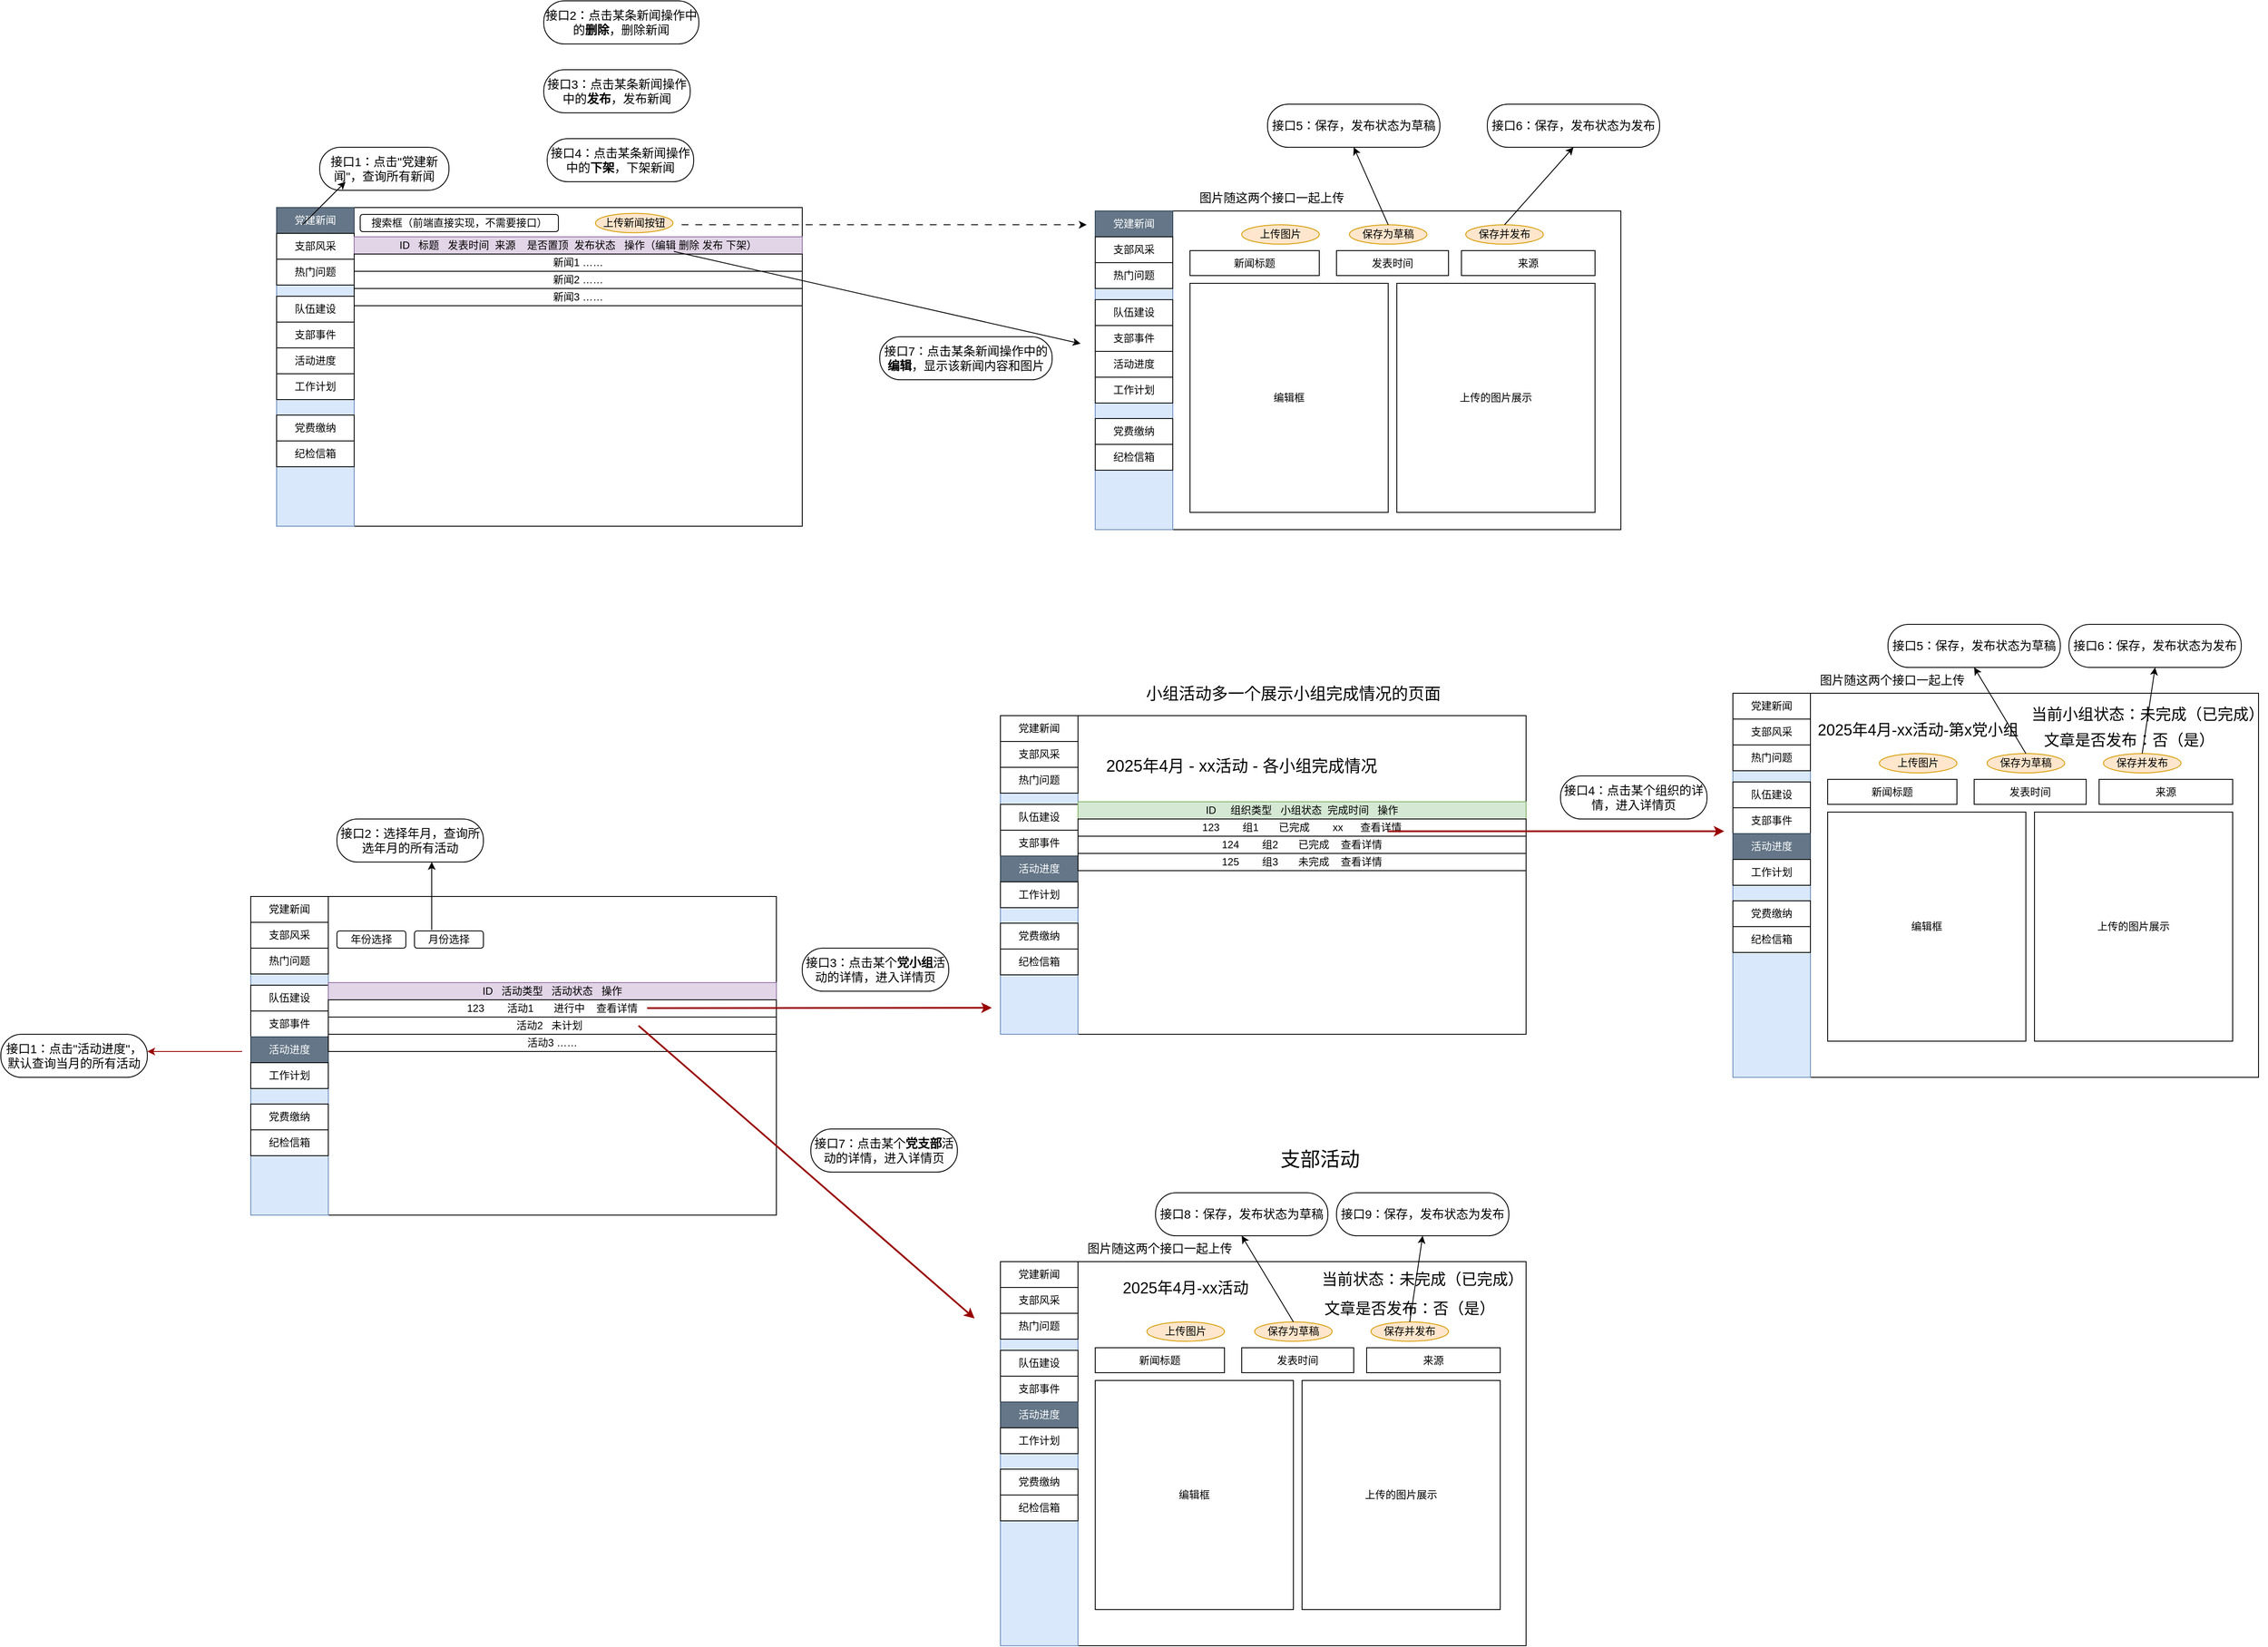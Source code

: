 <mxfile version="26.2.12">
  <diagram name="第 1 页" id="cV_gcN_X0pGUUscdExKk">
    <mxGraphModel dx="2318" dy="1949" grid="1" gridSize="10" guides="1" tooltips="1" connect="1" arrows="1" fold="1" page="1" pageScale="1" pageWidth="827" pageHeight="1169" math="0" shadow="0">
      <root>
        <mxCell id="0" />
        <mxCell id="1" parent="0" />
        <mxCell id="2ej9m6dImVk6T2aK4AlW-9" value="" style="rounded=0;whiteSpace=wrap;html=1;" parent="1" vertex="1">
          <mxGeometry x="100" y="60" width="610" height="370" as="geometry" />
        </mxCell>
        <mxCell id="2ej9m6dImVk6T2aK4AlW-2" value="" style="rounded=0;whiteSpace=wrap;html=1;fillColor=#dae8fc;strokeColor=#6c8ebf;" parent="1" vertex="1">
          <mxGeometry x="100" y="60" width="90" height="370" as="geometry" />
        </mxCell>
        <mxCell id="2ej9m6dImVk6T2aK4AlW-15" value="" style="group;fillColor=#dae8fc;strokeColor=#6c8ebf;" parent="1" vertex="1" connectable="0">
          <mxGeometry x="100" y="60" width="90" height="270" as="geometry" />
        </mxCell>
        <mxCell id="2ej9m6dImVk6T2aK4AlW-3" value="党建新闻" style="rounded=0;whiteSpace=wrap;html=1;fillColor=#647687;strokeColor=#314354;fontColor=#ffffff;" parent="2ej9m6dImVk6T2aK4AlW-15" vertex="1">
          <mxGeometry width="90" height="30" as="geometry" />
        </mxCell>
        <mxCell id="2ej9m6dImVk6T2aK4AlW-4" value="支部风采" style="rounded=0;whiteSpace=wrap;html=1;" parent="2ej9m6dImVk6T2aK4AlW-15" vertex="1">
          <mxGeometry y="30" width="90" height="30" as="geometry" />
        </mxCell>
        <mxCell id="2ej9m6dImVk6T2aK4AlW-5" value="热门问题" style="rounded=0;whiteSpace=wrap;html=1;" parent="2ej9m6dImVk6T2aK4AlW-15" vertex="1">
          <mxGeometry y="60" width="90" height="30" as="geometry" />
        </mxCell>
        <mxCell id="2ej9m6dImVk6T2aK4AlW-6" value="支部事件" style="rounded=0;whiteSpace=wrap;html=1;" parent="2ej9m6dImVk6T2aK4AlW-15" vertex="1">
          <mxGeometry y="133" width="90" height="30" as="geometry" />
        </mxCell>
        <mxCell id="2ej9m6dImVk6T2aK4AlW-7" value="队伍建设" style="rounded=0;whiteSpace=wrap;html=1;" parent="2ej9m6dImVk6T2aK4AlW-15" vertex="1">
          <mxGeometry y="103" width="90" height="30" as="geometry" />
        </mxCell>
        <mxCell id="2ej9m6dImVk6T2aK4AlW-10" value="活动进度" style="rounded=0;whiteSpace=wrap;html=1;" parent="2ej9m6dImVk6T2aK4AlW-15" vertex="1">
          <mxGeometry y="163" width="90" height="30" as="geometry" />
        </mxCell>
        <mxCell id="2ej9m6dImVk6T2aK4AlW-11" value="工作计划" style="rounded=0;whiteSpace=wrap;html=1;" parent="2ej9m6dImVk6T2aK4AlW-15" vertex="1">
          <mxGeometry y="193" width="90" height="30" as="geometry" />
        </mxCell>
        <mxCell id="2ej9m6dImVk6T2aK4AlW-12" value="党费缴纳" style="rounded=0;whiteSpace=wrap;html=1;" parent="2ej9m6dImVk6T2aK4AlW-15" vertex="1">
          <mxGeometry y="241" width="90" height="30" as="geometry" />
        </mxCell>
        <mxCell id="2ej9m6dImVk6T2aK4AlW-13" value="纪检信箱" style="rounded=0;whiteSpace=wrap;html=1;" parent="2ej9m6dImVk6T2aK4AlW-15" vertex="1">
          <mxGeometry y="271" width="90" height="30" as="geometry" />
        </mxCell>
        <mxCell id="2ej9m6dImVk6T2aK4AlW-16" value="" style="rounded=0;whiteSpace=wrap;html=1;" parent="1" vertex="1">
          <mxGeometry x="190" y="94" width="400" height="20" as="geometry" />
        </mxCell>
        <mxCell id="2ej9m6dImVk6T2aK4AlW-17" value="ID&amp;nbsp; &amp;nbsp;标题&amp;nbsp; &amp;nbsp;发表时间&amp;nbsp; 来源&amp;nbsp; &amp;nbsp; 是否置顶&amp;nbsp; 发布状态&amp;nbsp; &amp;nbsp;操作（编辑 删除 发布 下架）" style="rounded=0;whiteSpace=wrap;html=1;fillColor=#e1d5e7;strokeColor=#9673a6;" parent="1" vertex="1">
          <mxGeometry x="190" y="94" width="520" height="20" as="geometry" />
        </mxCell>
        <mxCell id="2ej9m6dImVk6T2aK4AlW-31" value="新闻1 ……" style="rounded=0;whiteSpace=wrap;html=1;" parent="1" vertex="1">
          <mxGeometry x="190" y="114" width="520" height="20" as="geometry" />
        </mxCell>
        <mxCell id="2ej9m6dImVk6T2aK4AlW-32" value="新闻2 ……" style="rounded=0;whiteSpace=wrap;html=1;" parent="1" vertex="1">
          <mxGeometry x="190" y="134" width="520" height="20" as="geometry" />
        </mxCell>
        <mxCell id="2ej9m6dImVk6T2aK4AlW-33" value="新闻3 ……" style="rounded=0;whiteSpace=wrap;html=1;" parent="1" vertex="1">
          <mxGeometry x="190" y="154" width="520" height="20" as="geometry" />
        </mxCell>
        <mxCell id="2ej9m6dImVk6T2aK4AlW-34" value="接口1：点击&quot;党建新闻&quot;，查询所有新闻" style="rounded=1;whiteSpace=wrap;html=1;arcSize=48;fontSize=14;" parent="1" vertex="1">
          <mxGeometry x="150" y="-10" width="150" height="50" as="geometry" />
        </mxCell>
        <mxCell id="2ej9m6dImVk6T2aK4AlW-35" value="接口7：点击某条新闻操作中的&lt;b&gt;编辑&lt;/b&gt;，显示该新闻内容和图片" style="rounded=1;whiteSpace=wrap;html=1;arcSize=48;fontSize=14;" parent="1" vertex="1">
          <mxGeometry x="800" y="210" width="200" height="50" as="geometry" />
        </mxCell>
        <mxCell id="2ej9m6dImVk6T2aK4AlW-36" value="接口2：点击某条新闻操作中的&lt;b&gt;删除&lt;/b&gt;，删除新闻" style="rounded=1;whiteSpace=wrap;html=1;arcSize=48;fontSize=14;" parent="1" vertex="1">
          <mxGeometry x="410" y="-180" width="180" height="50" as="geometry" />
        </mxCell>
        <mxCell id="2ej9m6dImVk6T2aK4AlW-37" value="接口3：点击某条新闻操作中的&lt;b&gt;发布&lt;/b&gt;，发布新闻" style="rounded=1;whiteSpace=wrap;html=1;arcSize=48;fontSize=14;" parent="1" vertex="1">
          <mxGeometry x="410" y="-100" width="170" height="50" as="geometry" />
        </mxCell>
        <mxCell id="2ej9m6dImVk6T2aK4AlW-55" value="搜索框（前端直接实现，不需要接口）" style="rounded=1;whiteSpace=wrap;html=1;" parent="1" vertex="1">
          <mxGeometry x="197" y="68" width="230" height="20" as="geometry" />
        </mxCell>
        <mxCell id="2ej9m6dImVk6T2aK4AlW-57" value="" style="endArrow=classic;html=1;rounded=0;exitX=0.727;exitY=-0.05;exitDx=0;exitDy=0;exitPerimeter=0;" parent="1" edge="1">
          <mxGeometry width="50" height="50" relative="1" as="geometry">
            <mxPoint x="561.04" y="111" as="sourcePoint" />
            <mxPoint x="1033" y="218" as="targetPoint" />
          </mxGeometry>
        </mxCell>
        <mxCell id="2ej9m6dImVk6T2aK4AlW-58" value="" style="endArrow=classic;html=1;rounded=0;" parent="1" edge="1">
          <mxGeometry width="50" height="50" relative="1" as="geometry">
            <mxPoint x="130" y="80" as="sourcePoint" />
            <mxPoint x="180" y="30" as="targetPoint" />
          </mxGeometry>
        </mxCell>
        <mxCell id="2ej9m6dImVk6T2aK4AlW-59" value="" style="endArrow=classic;html=1;rounded=0;dashed=1;dashPattern=8 8;" parent="1" edge="1">
          <mxGeometry width="50" height="50" relative="1" as="geometry">
            <mxPoint x="570" y="80" as="sourcePoint" />
            <mxPoint x="1040" y="80" as="targetPoint" />
          </mxGeometry>
        </mxCell>
        <mxCell id="2ej9m6dImVk6T2aK4AlW-61" value="" style="rounded=0;whiteSpace=wrap;html=1;" parent="1" vertex="1">
          <mxGeometry x="1050" y="64" width="610" height="370" as="geometry" />
        </mxCell>
        <mxCell id="2ej9m6dImVk6T2aK4AlW-62" value="" style="rounded=0;whiteSpace=wrap;html=1;fillColor=#dae8fc;strokeColor=#6c8ebf;" parent="1" vertex="1">
          <mxGeometry x="1050" y="64" width="90" height="370" as="geometry" />
        </mxCell>
        <mxCell id="2ej9m6dImVk6T2aK4AlW-63" value="" style="group;fillColor=#dae8fc;strokeColor=#6c8ebf;" parent="1" vertex="1" connectable="0">
          <mxGeometry x="1050" y="64" width="90" height="270" as="geometry" />
        </mxCell>
        <mxCell id="2ej9m6dImVk6T2aK4AlW-64" value="党建新闻" style="rounded=0;whiteSpace=wrap;html=1;fillColor=#647687;strokeColor=#314354;fontColor=#ffffff;" parent="2ej9m6dImVk6T2aK4AlW-63" vertex="1">
          <mxGeometry width="90" height="30" as="geometry" />
        </mxCell>
        <mxCell id="2ej9m6dImVk6T2aK4AlW-65" value="支部风采" style="rounded=0;whiteSpace=wrap;html=1;" parent="2ej9m6dImVk6T2aK4AlW-63" vertex="1">
          <mxGeometry y="30" width="90" height="30" as="geometry" />
        </mxCell>
        <mxCell id="2ej9m6dImVk6T2aK4AlW-66" value="热门问题" style="rounded=0;whiteSpace=wrap;html=1;" parent="2ej9m6dImVk6T2aK4AlW-63" vertex="1">
          <mxGeometry y="60" width="90" height="30" as="geometry" />
        </mxCell>
        <mxCell id="2ej9m6dImVk6T2aK4AlW-67" value="支部事件" style="rounded=0;whiteSpace=wrap;html=1;" parent="2ej9m6dImVk6T2aK4AlW-63" vertex="1">
          <mxGeometry y="133" width="90" height="30" as="geometry" />
        </mxCell>
        <mxCell id="2ej9m6dImVk6T2aK4AlW-68" value="队伍建设" style="rounded=0;whiteSpace=wrap;html=1;" parent="2ej9m6dImVk6T2aK4AlW-63" vertex="1">
          <mxGeometry y="103" width="90" height="30" as="geometry" />
        </mxCell>
        <mxCell id="2ej9m6dImVk6T2aK4AlW-69" value="活动进度" style="rounded=0;whiteSpace=wrap;html=1;" parent="2ej9m6dImVk6T2aK4AlW-63" vertex="1">
          <mxGeometry y="163" width="90" height="30" as="geometry" />
        </mxCell>
        <mxCell id="2ej9m6dImVk6T2aK4AlW-70" value="工作计划" style="rounded=0;whiteSpace=wrap;html=1;" parent="2ej9m6dImVk6T2aK4AlW-63" vertex="1">
          <mxGeometry y="193" width="90" height="30" as="geometry" />
        </mxCell>
        <mxCell id="2ej9m6dImVk6T2aK4AlW-71" value="党费缴纳" style="rounded=0;whiteSpace=wrap;html=1;" parent="2ej9m6dImVk6T2aK4AlW-63" vertex="1">
          <mxGeometry y="241" width="90" height="30" as="geometry" />
        </mxCell>
        <mxCell id="2ej9m6dImVk6T2aK4AlW-72" value="纪检信箱" style="rounded=0;whiteSpace=wrap;html=1;" parent="2ej9m6dImVk6T2aK4AlW-63" vertex="1">
          <mxGeometry y="271" width="90" height="30" as="geometry" />
        </mxCell>
        <mxCell id="2ej9m6dImVk6T2aK4AlW-73" value="编辑框" style="rounded=0;whiteSpace=wrap;html=1;" parent="1" vertex="1">
          <mxGeometry x="1160" y="148" width="230" height="266" as="geometry" />
        </mxCell>
        <mxCell id="2ej9m6dImVk6T2aK4AlW-74" value="接口5：保存，发布状态为草稿" style="rounded=1;whiteSpace=wrap;html=1;arcSize=48;fontSize=14;" parent="1" vertex="1">
          <mxGeometry x="1250" y="-60" width="200" height="50" as="geometry" />
        </mxCell>
        <mxCell id="2ej9m6dImVk6T2aK4AlW-75" value="上传的图片展示" style="rounded=0;whiteSpace=wrap;html=1;" parent="1" vertex="1">
          <mxGeometry x="1400" y="148" width="230" height="266" as="geometry" />
        </mxCell>
        <mxCell id="2ej9m6dImVk6T2aK4AlW-76" value="新闻标题" style="rounded=0;whiteSpace=wrap;html=1;" parent="1" vertex="1">
          <mxGeometry x="1160" y="110" width="150" height="29" as="geometry" />
        </mxCell>
        <mxCell id="2ej9m6dImVk6T2aK4AlW-77" value="发表时间" style="rounded=0;whiteSpace=wrap;html=1;" parent="1" vertex="1">
          <mxGeometry x="1330" y="110" width="130" height="29" as="geometry" />
        </mxCell>
        <mxCell id="2ej9m6dImVk6T2aK4AlW-78" value="来源" style="rounded=0;whiteSpace=wrap;html=1;" parent="1" vertex="1">
          <mxGeometry x="1475" y="110" width="155" height="29" as="geometry" />
        </mxCell>
        <mxCell id="2ej9m6dImVk6T2aK4AlW-81" value="上传新闻按钮" style="ellipse;whiteSpace=wrap;html=1;fillColor=#ffe6cc;strokeColor=#d79b00;" parent="1" vertex="1">
          <mxGeometry x="470" y="66.75" width="90" height="22.5" as="geometry" />
        </mxCell>
        <mxCell id="2ej9m6dImVk6T2aK4AlW-82" value="保存为草稿" style="ellipse;whiteSpace=wrap;html=1;fillColor=#ffe6cc;strokeColor=#d79b00;" parent="1" vertex="1">
          <mxGeometry x="1345" y="80" width="90" height="22.5" as="geometry" />
        </mxCell>
        <mxCell id="2ej9m6dImVk6T2aK4AlW-83" value="保存并发布" style="ellipse;whiteSpace=wrap;html=1;fillColor=#ffe6cc;strokeColor=#d79b00;" parent="1" vertex="1">
          <mxGeometry x="1480" y="80" width="90" height="22.5" as="geometry" />
        </mxCell>
        <mxCell id="2ej9m6dImVk6T2aK4AlW-84" value="" style="endArrow=classic;html=1;rounded=0;entryX=0.5;entryY=1;entryDx=0;entryDy=0;exitX=0.5;exitY=0;exitDx=0;exitDy=0;" parent="1" source="2ej9m6dImVk6T2aK4AlW-82" target="2ej9m6dImVk6T2aK4AlW-74" edge="1">
          <mxGeometry width="50" height="50" relative="1" as="geometry">
            <mxPoint x="1365" y="40" as="sourcePoint" />
            <mxPoint x="1415" y="-10" as="targetPoint" />
          </mxGeometry>
        </mxCell>
        <mxCell id="2ej9m6dImVk6T2aK4AlW-85" value="接口6：保存，发布状态为发布" style="rounded=1;whiteSpace=wrap;html=1;arcSize=48;fontSize=14;" parent="1" vertex="1">
          <mxGeometry x="1505" y="-60" width="200" height="50" as="geometry" />
        </mxCell>
        <mxCell id="2ej9m6dImVk6T2aK4AlW-86" value="" style="endArrow=classic;html=1;rounded=0;entryX=0.5;entryY=1;entryDx=0;entryDy=0;exitX=0.5;exitY=0;exitDx=0;exitDy=0;" parent="1" source="2ej9m6dImVk6T2aK4AlW-83" target="2ej9m6dImVk6T2aK4AlW-85" edge="1">
          <mxGeometry width="50" height="50" relative="1" as="geometry">
            <mxPoint x="1600" y="90" as="sourcePoint" />
            <mxPoint x="1560" as="targetPoint" />
          </mxGeometry>
        </mxCell>
        <mxCell id="2ej9m6dImVk6T2aK4AlW-87" value="接口4：点击某条新闻操作中的&lt;b&gt;下架&lt;/b&gt;，下架新闻" style="rounded=1;whiteSpace=wrap;html=1;arcSize=48;fontSize=14;" parent="1" vertex="1">
          <mxGeometry x="414" y="-20" width="170" height="50" as="geometry" />
        </mxCell>
        <mxCell id="2ej9m6dImVk6T2aK4AlW-88" value="上传图片" style="ellipse;whiteSpace=wrap;html=1;fillColor=#ffe6cc;strokeColor=#d79b00;" parent="1" vertex="1">
          <mxGeometry x="1220" y="80" width="90" height="22.5" as="geometry" />
        </mxCell>
        <mxCell id="2ej9m6dImVk6T2aK4AlW-92" value="图片随这两个接口一起上传" style="text;html=1;align=center;verticalAlign=middle;whiteSpace=wrap;rounded=0;fontSize=14;" parent="1" vertex="1">
          <mxGeometry x="1170" y="34" width="170" height="30" as="geometry" />
        </mxCell>
        <mxCell id="Dr8Sf73SlvZakod9FH-J-1" value="" style="rounded=0;whiteSpace=wrap;html=1;" parent="1" vertex="1">
          <mxGeometry x="70" y="860" width="610" height="370" as="geometry" />
        </mxCell>
        <mxCell id="Dr8Sf73SlvZakod9FH-J-2" value="" style="rounded=0;whiteSpace=wrap;html=1;fillColor=#dae8fc;strokeColor=#6c8ebf;" parent="1" vertex="1">
          <mxGeometry x="70" y="860" width="90" height="370" as="geometry" />
        </mxCell>
        <mxCell id="Dr8Sf73SlvZakod9FH-J-3" value="" style="group;fillColor=#dae8fc;strokeColor=#6c8ebf;" parent="1" vertex="1" connectable="0">
          <mxGeometry x="70" y="860" width="90" height="270" as="geometry" />
        </mxCell>
        <mxCell id="Dr8Sf73SlvZakod9FH-J-4" value="党建新闻" style="rounded=0;whiteSpace=wrap;html=1;" parent="Dr8Sf73SlvZakod9FH-J-3" vertex="1">
          <mxGeometry width="90" height="30" as="geometry" />
        </mxCell>
        <mxCell id="Dr8Sf73SlvZakod9FH-J-5" value="支部风采" style="rounded=0;whiteSpace=wrap;html=1;" parent="Dr8Sf73SlvZakod9FH-J-3" vertex="1">
          <mxGeometry y="30" width="90" height="30" as="geometry" />
        </mxCell>
        <mxCell id="Dr8Sf73SlvZakod9FH-J-6" value="热门问题" style="rounded=0;whiteSpace=wrap;html=1;" parent="Dr8Sf73SlvZakod9FH-J-3" vertex="1">
          <mxGeometry y="60" width="90" height="30" as="geometry" />
        </mxCell>
        <mxCell id="Dr8Sf73SlvZakod9FH-J-7" value="支部事件" style="rounded=0;whiteSpace=wrap;html=1;" parent="Dr8Sf73SlvZakod9FH-J-3" vertex="1">
          <mxGeometry y="133" width="90" height="30" as="geometry" />
        </mxCell>
        <mxCell id="Dr8Sf73SlvZakod9FH-J-8" value="队伍建设" style="rounded=0;whiteSpace=wrap;html=1;" parent="Dr8Sf73SlvZakod9FH-J-3" vertex="1">
          <mxGeometry y="103" width="90" height="30" as="geometry" />
        </mxCell>
        <mxCell id="Dr8Sf73SlvZakod9FH-J-9" value="活动进度" style="rounded=0;whiteSpace=wrap;html=1;fillColor=#647687;fontColor=#ffffff;strokeColor=#314354;" parent="Dr8Sf73SlvZakod9FH-J-3" vertex="1">
          <mxGeometry y="163" width="90" height="30" as="geometry" />
        </mxCell>
        <mxCell id="Dr8Sf73SlvZakod9FH-J-10" value="工作计划" style="rounded=0;whiteSpace=wrap;html=1;" parent="Dr8Sf73SlvZakod9FH-J-3" vertex="1">
          <mxGeometry y="193" width="90" height="30" as="geometry" />
        </mxCell>
        <mxCell id="Dr8Sf73SlvZakod9FH-J-11" value="党费缴纳" style="rounded=0;whiteSpace=wrap;html=1;" parent="Dr8Sf73SlvZakod9FH-J-3" vertex="1">
          <mxGeometry y="241" width="90" height="30" as="geometry" />
        </mxCell>
        <mxCell id="Dr8Sf73SlvZakod9FH-J-12" value="纪检信箱" style="rounded=0;whiteSpace=wrap;html=1;" parent="Dr8Sf73SlvZakod9FH-J-3" vertex="1">
          <mxGeometry y="271" width="90" height="30" as="geometry" />
        </mxCell>
        <mxCell id="Dr8Sf73SlvZakod9FH-J-20" value="接口1：点击&quot;活动进度&quot;，默认查询当月的所有活动" style="rounded=1;whiteSpace=wrap;html=1;arcSize=48;fontSize=14;" parent="1" vertex="1">
          <mxGeometry x="-220" y="1020" width="170" height="50" as="geometry" />
        </mxCell>
        <mxCell id="Dr8Sf73SlvZakod9FH-J-21" value="" style="endArrow=classic;html=1;rounded=0;strokeColor=#990000;" parent="1" edge="1">
          <mxGeometry width="50" height="50" relative="1" as="geometry">
            <mxPoint x="60" y="1040" as="sourcePoint" />
            <mxPoint x="-50" y="1040" as="targetPoint" />
          </mxGeometry>
        </mxCell>
        <mxCell id="Dr8Sf73SlvZakod9FH-J-24" value="ID&amp;nbsp; &amp;nbsp;活动类型&amp;nbsp; &amp;nbsp;活动状态&amp;nbsp; &amp;nbsp;操作" style="rounded=0;whiteSpace=wrap;html=1;fillColor=#e1d5e7;strokeColor=#9673a6;" parent="1" vertex="1">
          <mxGeometry x="160" y="960" width="520" height="20" as="geometry" />
        </mxCell>
        <mxCell id="Dr8Sf73SlvZakod9FH-J-25" value="年份选择" style="rounded=1;whiteSpace=wrap;html=1;" parent="1" vertex="1">
          <mxGeometry x="170" y="900" width="80" height="20" as="geometry" />
        </mxCell>
        <mxCell id="Dr8Sf73SlvZakod9FH-J-26" value="月份选择" style="rounded=1;whiteSpace=wrap;html=1;" parent="1" vertex="1">
          <mxGeometry x="260" y="900" width="80" height="20" as="geometry" />
        </mxCell>
        <mxCell id="Dr8Sf73SlvZakod9FH-J-36" value="123&amp;nbsp; &amp;nbsp; &amp;nbsp; &amp;nbsp; 活动1&amp;nbsp; &amp;nbsp; &amp;nbsp; &amp;nbsp;进行中&amp;nbsp; &amp;nbsp; 查看详情" style="rounded=0;whiteSpace=wrap;html=1;" parent="1" vertex="1">
          <mxGeometry x="160" y="980" width="520" height="20" as="geometry" />
        </mxCell>
        <mxCell id="Dr8Sf73SlvZakod9FH-J-37" value="活动2&amp;nbsp; &amp;nbsp;未计划&amp;nbsp;&amp;nbsp;" style="rounded=0;whiteSpace=wrap;html=1;" parent="1" vertex="1">
          <mxGeometry x="160" y="1000" width="520" height="20" as="geometry" />
        </mxCell>
        <mxCell id="Dr8Sf73SlvZakod9FH-J-38" value="活动3 ……" style="rounded=0;whiteSpace=wrap;html=1;" parent="1" vertex="1">
          <mxGeometry x="160" y="1020" width="520" height="20" as="geometry" />
        </mxCell>
        <mxCell id="Dr8Sf73SlvZakod9FH-J-39" value="" style="endArrow=classic;html=1;rounded=0;strokeColor=#990000;strokeWidth=2;" parent="1" edge="1">
          <mxGeometry width="50" height="50" relative="1" as="geometry">
            <mxPoint x="530" y="989.66" as="sourcePoint" />
            <mxPoint x="930" y="989.29" as="targetPoint" />
          </mxGeometry>
        </mxCell>
        <mxCell id="Dr8Sf73SlvZakod9FH-J-40" value="接口3：点击某个&lt;b&gt;党小组&lt;/b&gt;活动的详情，进入详情页" style="rounded=1;whiteSpace=wrap;html=1;arcSize=48;fontSize=14;" parent="1" vertex="1">
          <mxGeometry x="710" y="920" width="170" height="50" as="geometry" />
        </mxCell>
        <mxCell id="Dr8Sf73SlvZakod9FH-J-41" value="接口2：选择年月，查询所选年月的所有活动" style="rounded=1;whiteSpace=wrap;html=1;arcSize=48;fontSize=14;" parent="1" vertex="1">
          <mxGeometry x="170" y="770" width="170" height="50" as="geometry" />
        </mxCell>
        <mxCell id="Dr8Sf73SlvZakod9FH-J-42" value="" style="endArrow=classic;html=1;rounded=0;" parent="1" edge="1">
          <mxGeometry width="50" height="50" relative="1" as="geometry">
            <mxPoint x="280" y="898.75" as="sourcePoint" />
            <mxPoint x="280" y="820" as="targetPoint" />
          </mxGeometry>
        </mxCell>
        <mxCell id="Dr8Sf73SlvZakod9FH-J-44" value="" style="rounded=0;whiteSpace=wrap;html=1;" parent="1" vertex="1">
          <mxGeometry x="940" y="650" width="610" height="370" as="geometry" />
        </mxCell>
        <mxCell id="Dr8Sf73SlvZakod9FH-J-45" value="" style="rounded=0;whiteSpace=wrap;html=1;fillColor=#dae8fc;strokeColor=#6c8ebf;" parent="1" vertex="1">
          <mxGeometry x="940" y="650" width="90" height="370" as="geometry" />
        </mxCell>
        <mxCell id="Dr8Sf73SlvZakod9FH-J-46" value="" style="group;fillColor=#dae8fc;strokeColor=#6c8ebf;" parent="1" vertex="1" connectable="0">
          <mxGeometry x="940" y="650" width="90" height="270" as="geometry" />
        </mxCell>
        <mxCell id="Dr8Sf73SlvZakod9FH-J-47" value="党建新闻" style="rounded=0;whiteSpace=wrap;html=1;" parent="Dr8Sf73SlvZakod9FH-J-46" vertex="1">
          <mxGeometry width="90" height="30" as="geometry" />
        </mxCell>
        <mxCell id="Dr8Sf73SlvZakod9FH-J-48" value="支部风采" style="rounded=0;whiteSpace=wrap;html=1;" parent="Dr8Sf73SlvZakod9FH-J-46" vertex="1">
          <mxGeometry y="30" width="90" height="30" as="geometry" />
        </mxCell>
        <mxCell id="Dr8Sf73SlvZakod9FH-J-49" value="热门问题" style="rounded=0;whiteSpace=wrap;html=1;" parent="Dr8Sf73SlvZakod9FH-J-46" vertex="1">
          <mxGeometry y="60" width="90" height="30" as="geometry" />
        </mxCell>
        <mxCell id="Dr8Sf73SlvZakod9FH-J-50" value="支部事件" style="rounded=0;whiteSpace=wrap;html=1;" parent="Dr8Sf73SlvZakod9FH-J-46" vertex="1">
          <mxGeometry y="133" width="90" height="30" as="geometry" />
        </mxCell>
        <mxCell id="Dr8Sf73SlvZakod9FH-J-51" value="队伍建设" style="rounded=0;whiteSpace=wrap;html=1;" parent="Dr8Sf73SlvZakod9FH-J-46" vertex="1">
          <mxGeometry y="103" width="90" height="30" as="geometry" />
        </mxCell>
        <mxCell id="Dr8Sf73SlvZakod9FH-J-52" value="活动进度" style="rounded=0;whiteSpace=wrap;html=1;fillColor=#647687;fontColor=#ffffff;strokeColor=#314354;" parent="Dr8Sf73SlvZakod9FH-J-46" vertex="1">
          <mxGeometry y="163" width="90" height="30" as="geometry" />
        </mxCell>
        <mxCell id="Dr8Sf73SlvZakod9FH-J-53" value="工作计划" style="rounded=0;whiteSpace=wrap;html=1;" parent="Dr8Sf73SlvZakod9FH-J-46" vertex="1">
          <mxGeometry y="193" width="90" height="30" as="geometry" />
        </mxCell>
        <mxCell id="Dr8Sf73SlvZakod9FH-J-54" value="党费缴纳" style="rounded=0;whiteSpace=wrap;html=1;" parent="Dr8Sf73SlvZakod9FH-J-46" vertex="1">
          <mxGeometry y="241" width="90" height="30" as="geometry" />
        </mxCell>
        <mxCell id="Dr8Sf73SlvZakod9FH-J-55" value="纪检信箱" style="rounded=0;whiteSpace=wrap;html=1;" parent="Dr8Sf73SlvZakod9FH-J-46" vertex="1">
          <mxGeometry y="271" width="90" height="30" as="geometry" />
        </mxCell>
        <mxCell id="Dr8Sf73SlvZakod9FH-J-56" value="ID&amp;nbsp; &amp;nbsp; &amp;nbsp;组织类型&amp;nbsp; &amp;nbsp;小组状态&amp;nbsp; 完成时间&amp;nbsp; &amp;nbsp;操作" style="rounded=0;whiteSpace=wrap;html=1;fillColor=#d5e8d4;strokeColor=#82b366;" parent="1" vertex="1">
          <mxGeometry x="1030" y="750" width="520" height="20" as="geometry" />
        </mxCell>
        <mxCell id="Dr8Sf73SlvZakod9FH-J-59" value="123&amp;nbsp; &amp;nbsp; &amp;nbsp; &amp;nbsp; 组1&amp;nbsp; &amp;nbsp; &amp;nbsp; &amp;nbsp;已完成&amp;nbsp; &amp;nbsp; &amp;nbsp; &amp;nbsp; xx&amp;nbsp; &amp;nbsp; &amp;nbsp; 查看详情" style="rounded=0;whiteSpace=wrap;html=1;" parent="1" vertex="1">
          <mxGeometry x="1030" y="770" width="520" height="20" as="geometry" />
        </mxCell>
        <mxCell id="Dr8Sf73SlvZakod9FH-J-62" value="小组活动多一个展示小组完成情况的页面" style="text;html=1;align=center;verticalAlign=middle;whiteSpace=wrap;rounded=0;fontSize=19;" parent="1" vertex="1">
          <mxGeometry x="1100" y="610" width="360" height="30" as="geometry" />
        </mxCell>
        <mxCell id="Dr8Sf73SlvZakod9FH-J-63" value="支部活动" style="text;html=1;align=center;verticalAlign=middle;whiteSpace=wrap;rounded=0;fontSize=23;" parent="1" vertex="1">
          <mxGeometry x="1241" y="1150" width="140" height="30" as="geometry" />
        </mxCell>
        <mxCell id="Dr8Sf73SlvZakod9FH-J-64" value="2025年4月 - xx活动 - 各小组完成情况" style="text;html=1;align=center;verticalAlign=middle;whiteSpace=wrap;rounded=0;fontSize=19;" parent="1" vertex="1">
          <mxGeometry x="1050" y="694" width="340" height="30" as="geometry" />
        </mxCell>
        <mxCell id="Dr8Sf73SlvZakod9FH-J-65" value="124&amp;nbsp; &amp;nbsp; &amp;nbsp; &amp;nbsp; 组2&amp;nbsp; &amp;nbsp; &amp;nbsp; &amp;nbsp;已完成&amp;nbsp; &amp;nbsp; 查看详情" style="rounded=0;whiteSpace=wrap;html=1;" parent="1" vertex="1">
          <mxGeometry x="1030" y="790" width="520" height="20" as="geometry" />
        </mxCell>
        <mxCell id="Dr8Sf73SlvZakod9FH-J-66" value="125&amp;nbsp; &amp;nbsp; &amp;nbsp; &amp;nbsp; 组3&amp;nbsp; &amp;nbsp; &amp;nbsp; &amp;nbsp;未完成&amp;nbsp; &amp;nbsp; 查看详情" style="rounded=0;whiteSpace=wrap;html=1;" parent="1" vertex="1">
          <mxGeometry x="1030" y="810" width="520" height="20" as="geometry" />
        </mxCell>
        <mxCell id="Dr8Sf73SlvZakod9FH-J-67" value="" style="endArrow=classic;html=1;rounded=0;strokeColor=light-dark(#990000,#FFC8C8);strokeWidth=2;" parent="1" edge="1">
          <mxGeometry width="50" height="50" relative="1" as="geometry">
            <mxPoint x="1390" y="784.29" as="sourcePoint" />
            <mxPoint x="1780" y="784.29" as="targetPoint" />
          </mxGeometry>
        </mxCell>
        <mxCell id="Dr8Sf73SlvZakod9FH-J-68" value="接口4：点击某个组织的详情，进入详情页" style="rounded=1;whiteSpace=wrap;html=1;arcSize=48;fontSize=14;" parent="1" vertex="1">
          <mxGeometry x="1590" y="720" width="170" height="50" as="geometry" />
        </mxCell>
        <mxCell id="Dr8Sf73SlvZakod9FH-J-86" value="" style="rounded=0;whiteSpace=wrap;html=1;" parent="1" vertex="1">
          <mxGeometry x="940" y="1284" width="610" height="446" as="geometry" />
        </mxCell>
        <mxCell id="Dr8Sf73SlvZakod9FH-J-87" value="" style="rounded=0;whiteSpace=wrap;html=1;fillColor=#dae8fc;strokeColor=#6c8ebf;" parent="1" vertex="1">
          <mxGeometry x="940" y="1284" width="90" height="446" as="geometry" />
        </mxCell>
        <mxCell id="Dr8Sf73SlvZakod9FH-J-88" value="" style="group;" parent="1" vertex="1" connectable="0">
          <mxGeometry x="940" y="1284" width="90" height="270" as="geometry" />
        </mxCell>
        <mxCell id="Dr8Sf73SlvZakod9FH-J-89" value="党建新闻" style="rounded=0;whiteSpace=wrap;html=1;" parent="Dr8Sf73SlvZakod9FH-J-88" vertex="1">
          <mxGeometry width="90" height="30" as="geometry" />
        </mxCell>
        <mxCell id="Dr8Sf73SlvZakod9FH-J-90" value="支部风采" style="rounded=0;whiteSpace=wrap;html=1;" parent="Dr8Sf73SlvZakod9FH-J-88" vertex="1">
          <mxGeometry y="30" width="90" height="30" as="geometry" />
        </mxCell>
        <mxCell id="Dr8Sf73SlvZakod9FH-J-91" value="热门问题" style="rounded=0;whiteSpace=wrap;html=1;" parent="Dr8Sf73SlvZakod9FH-J-88" vertex="1">
          <mxGeometry y="60" width="90" height="30" as="geometry" />
        </mxCell>
        <mxCell id="Dr8Sf73SlvZakod9FH-J-92" value="支部事件" style="rounded=0;whiteSpace=wrap;html=1;" parent="Dr8Sf73SlvZakod9FH-J-88" vertex="1">
          <mxGeometry y="133" width="90" height="30" as="geometry" />
        </mxCell>
        <mxCell id="Dr8Sf73SlvZakod9FH-J-93" value="队伍建设" style="rounded=0;whiteSpace=wrap;html=1;" parent="Dr8Sf73SlvZakod9FH-J-88" vertex="1">
          <mxGeometry y="103" width="90" height="30" as="geometry" />
        </mxCell>
        <mxCell id="Dr8Sf73SlvZakod9FH-J-94" value="活动进度" style="rounded=0;whiteSpace=wrap;html=1;fillColor=#647687;fontColor=#ffffff;strokeColor=#314354;" parent="Dr8Sf73SlvZakod9FH-J-88" vertex="1">
          <mxGeometry y="163" width="90" height="30" as="geometry" />
        </mxCell>
        <mxCell id="Dr8Sf73SlvZakod9FH-J-95" value="工作计划" style="rounded=0;whiteSpace=wrap;html=1;" parent="Dr8Sf73SlvZakod9FH-J-88" vertex="1">
          <mxGeometry y="193" width="90" height="30" as="geometry" />
        </mxCell>
        <mxCell id="Dr8Sf73SlvZakod9FH-J-96" value="党费缴纳" style="rounded=0;whiteSpace=wrap;html=1;" parent="Dr8Sf73SlvZakod9FH-J-88" vertex="1">
          <mxGeometry y="241" width="90" height="30" as="geometry" />
        </mxCell>
        <mxCell id="Dr8Sf73SlvZakod9FH-J-97" value="纪检信箱" style="rounded=0;whiteSpace=wrap;html=1;" parent="Dr8Sf73SlvZakod9FH-J-88" vertex="1">
          <mxGeometry y="271" width="90" height="30" as="geometry" />
        </mxCell>
        <mxCell id="Dr8Sf73SlvZakod9FH-J-98" value="编辑框" style="rounded=0;whiteSpace=wrap;html=1;" parent="1" vertex="1">
          <mxGeometry x="1050" y="1422" width="230" height="266" as="geometry" />
        </mxCell>
        <mxCell id="Dr8Sf73SlvZakod9FH-J-99" value="接口8：保存，发布状态为草稿" style="rounded=1;whiteSpace=wrap;html=1;arcSize=48;fontSize=14;" parent="1" vertex="1">
          <mxGeometry x="1120" y="1204" width="200" height="50" as="geometry" />
        </mxCell>
        <mxCell id="Dr8Sf73SlvZakod9FH-J-100" value="上传的图片展示" style="rounded=0;whiteSpace=wrap;html=1;" parent="1" vertex="1">
          <mxGeometry x="1290" y="1422" width="230" height="266" as="geometry" />
        </mxCell>
        <mxCell id="Dr8Sf73SlvZakod9FH-J-101" value="新闻标题" style="rounded=0;whiteSpace=wrap;html=1;" parent="1" vertex="1">
          <mxGeometry x="1050" y="1384" width="150" height="29" as="geometry" />
        </mxCell>
        <mxCell id="Dr8Sf73SlvZakod9FH-J-102" value="发表时间" style="rounded=0;whiteSpace=wrap;html=1;" parent="1" vertex="1">
          <mxGeometry x="1220" y="1384" width="130" height="29" as="geometry" />
        </mxCell>
        <mxCell id="Dr8Sf73SlvZakod9FH-J-103" value="来源" style="rounded=0;whiteSpace=wrap;html=1;" parent="1" vertex="1">
          <mxGeometry x="1365" y="1384" width="155" height="29" as="geometry" />
        </mxCell>
        <mxCell id="Dr8Sf73SlvZakod9FH-J-104" value="保存为草稿" style="ellipse;whiteSpace=wrap;html=1;fillColor=#ffe6cc;strokeColor=#d79b00;" parent="1" vertex="1">
          <mxGeometry x="1235" y="1354" width="90" height="22.5" as="geometry" />
        </mxCell>
        <mxCell id="Dr8Sf73SlvZakod9FH-J-105" value="保存并发布" style="ellipse;whiteSpace=wrap;html=1;fillColor=#ffe6cc;strokeColor=#d79b00;" parent="1" vertex="1">
          <mxGeometry x="1370" y="1354" width="90" height="22.5" as="geometry" />
        </mxCell>
        <mxCell id="Dr8Sf73SlvZakod9FH-J-106" value="" style="endArrow=classic;html=1;rounded=0;entryX=0.5;entryY=1;entryDx=0;entryDy=0;exitX=0.5;exitY=0;exitDx=0;exitDy=0;" parent="1" source="Dr8Sf73SlvZakod9FH-J-104" target="Dr8Sf73SlvZakod9FH-J-99" edge="1">
          <mxGeometry width="50" height="50" relative="1" as="geometry">
            <mxPoint x="1255" y="1260" as="sourcePoint" />
            <mxPoint x="1305" y="1210" as="targetPoint" />
          </mxGeometry>
        </mxCell>
        <mxCell id="Dr8Sf73SlvZakod9FH-J-107" value="接口9：保存，发布状态为发布" style="rounded=1;whiteSpace=wrap;html=1;arcSize=48;fontSize=14;" parent="1" vertex="1">
          <mxGeometry x="1330" y="1204" width="200" height="50" as="geometry" />
        </mxCell>
        <mxCell id="Dr8Sf73SlvZakod9FH-J-108" value="" style="endArrow=classic;html=1;rounded=0;entryX=0.5;entryY=1;entryDx=0;entryDy=0;exitX=0.5;exitY=0;exitDx=0;exitDy=0;" parent="1" source="Dr8Sf73SlvZakod9FH-J-105" target="Dr8Sf73SlvZakod9FH-J-107" edge="1">
          <mxGeometry width="50" height="50" relative="1" as="geometry">
            <mxPoint x="1490" y="1310" as="sourcePoint" />
            <mxPoint x="1450" y="1220" as="targetPoint" />
          </mxGeometry>
        </mxCell>
        <mxCell id="Dr8Sf73SlvZakod9FH-J-109" value="上传图片" style="ellipse;whiteSpace=wrap;html=1;fillColor=#ffe6cc;strokeColor=#d79b00;" parent="1" vertex="1">
          <mxGeometry x="1110" y="1354" width="90" height="22.5" as="geometry" />
        </mxCell>
        <mxCell id="Dr8Sf73SlvZakod9FH-J-110" value="图片随这两个接口一起上传" style="text;html=1;align=center;verticalAlign=middle;whiteSpace=wrap;rounded=0;fontSize=14;" parent="1" vertex="1">
          <mxGeometry x="1040" y="1254" width="170" height="30" as="geometry" />
        </mxCell>
        <mxCell id="Dr8Sf73SlvZakod9FH-J-111" value="&lt;span&gt;2025年4月-&lt;/span&gt;xx活动" style="text;html=1;align=center;verticalAlign=middle;whiteSpace=wrap;rounded=0;fontSize=18;" parent="1" vertex="1">
          <mxGeometry x="1060" y="1300" width="190" height="30" as="geometry" />
        </mxCell>
        <mxCell id="Dr8Sf73SlvZakod9FH-J-113" value="" style="rounded=0;whiteSpace=wrap;html=1;" parent="1" vertex="1">
          <mxGeometry x="1790" y="624" width="610" height="446" as="geometry" />
        </mxCell>
        <mxCell id="Dr8Sf73SlvZakod9FH-J-114" value="" style="rounded=0;whiteSpace=wrap;html=1;fillColor=#dae8fc;strokeColor=#6c8ebf;" parent="1" vertex="1">
          <mxGeometry x="1790" y="624" width="90" height="446" as="geometry" />
        </mxCell>
        <mxCell id="Dr8Sf73SlvZakod9FH-J-115" value="" style="group;" parent="1" vertex="1" connectable="0">
          <mxGeometry x="1790" y="624" width="90" height="270" as="geometry" />
        </mxCell>
        <mxCell id="Dr8Sf73SlvZakod9FH-J-116" value="党建新闻" style="rounded=0;whiteSpace=wrap;html=1;" parent="Dr8Sf73SlvZakod9FH-J-115" vertex="1">
          <mxGeometry width="90" height="30" as="geometry" />
        </mxCell>
        <mxCell id="Dr8Sf73SlvZakod9FH-J-117" value="支部风采" style="rounded=0;whiteSpace=wrap;html=1;" parent="Dr8Sf73SlvZakod9FH-J-115" vertex="1">
          <mxGeometry y="30" width="90" height="30" as="geometry" />
        </mxCell>
        <mxCell id="Dr8Sf73SlvZakod9FH-J-118" value="热门问题" style="rounded=0;whiteSpace=wrap;html=1;" parent="Dr8Sf73SlvZakod9FH-J-115" vertex="1">
          <mxGeometry y="60" width="90" height="30" as="geometry" />
        </mxCell>
        <mxCell id="Dr8Sf73SlvZakod9FH-J-119" value="支部事件" style="rounded=0;whiteSpace=wrap;html=1;" parent="Dr8Sf73SlvZakod9FH-J-115" vertex="1">
          <mxGeometry y="133" width="90" height="30" as="geometry" />
        </mxCell>
        <mxCell id="Dr8Sf73SlvZakod9FH-J-120" value="队伍建设" style="rounded=0;whiteSpace=wrap;html=1;" parent="Dr8Sf73SlvZakod9FH-J-115" vertex="1">
          <mxGeometry y="103" width="90" height="30" as="geometry" />
        </mxCell>
        <mxCell id="Dr8Sf73SlvZakod9FH-J-121" value="活动进度" style="rounded=0;whiteSpace=wrap;html=1;fillColor=#647687;fontColor=#ffffff;strokeColor=#314354;" parent="Dr8Sf73SlvZakod9FH-J-115" vertex="1">
          <mxGeometry y="163" width="90" height="30" as="geometry" />
        </mxCell>
        <mxCell id="Dr8Sf73SlvZakod9FH-J-122" value="工作计划" style="rounded=0;whiteSpace=wrap;html=1;" parent="Dr8Sf73SlvZakod9FH-J-115" vertex="1">
          <mxGeometry y="193" width="90" height="30" as="geometry" />
        </mxCell>
        <mxCell id="Dr8Sf73SlvZakod9FH-J-123" value="党费缴纳" style="rounded=0;whiteSpace=wrap;html=1;" parent="Dr8Sf73SlvZakod9FH-J-115" vertex="1">
          <mxGeometry y="241" width="90" height="30" as="geometry" />
        </mxCell>
        <mxCell id="Dr8Sf73SlvZakod9FH-J-124" value="纪检信箱" style="rounded=0;whiteSpace=wrap;html=1;" parent="Dr8Sf73SlvZakod9FH-J-115" vertex="1">
          <mxGeometry y="271" width="90" height="30" as="geometry" />
        </mxCell>
        <mxCell id="Dr8Sf73SlvZakod9FH-J-125" value="编辑框" style="rounded=0;whiteSpace=wrap;html=1;" parent="1" vertex="1">
          <mxGeometry x="1900" y="762" width="230" height="266" as="geometry" />
        </mxCell>
        <mxCell id="Dr8Sf73SlvZakod9FH-J-126" value="接口5：保存，发布状态为草稿" style="rounded=1;whiteSpace=wrap;html=1;arcSize=48;fontSize=14;" parent="1" vertex="1">
          <mxGeometry x="1970" y="544" width="200" height="50" as="geometry" />
        </mxCell>
        <mxCell id="Dr8Sf73SlvZakod9FH-J-127" value="上传的图片展示" style="rounded=0;whiteSpace=wrap;html=1;" parent="1" vertex="1">
          <mxGeometry x="2140" y="762" width="230" height="266" as="geometry" />
        </mxCell>
        <mxCell id="Dr8Sf73SlvZakod9FH-J-128" value="新闻标题" style="rounded=0;whiteSpace=wrap;html=1;" parent="1" vertex="1">
          <mxGeometry x="1900" y="724" width="150" height="29" as="geometry" />
        </mxCell>
        <mxCell id="Dr8Sf73SlvZakod9FH-J-129" value="发表时间" style="rounded=0;whiteSpace=wrap;html=1;" parent="1" vertex="1">
          <mxGeometry x="2070" y="724" width="130" height="29" as="geometry" />
        </mxCell>
        <mxCell id="Dr8Sf73SlvZakod9FH-J-130" value="来源" style="rounded=0;whiteSpace=wrap;html=1;" parent="1" vertex="1">
          <mxGeometry x="2215" y="724" width="155" height="29" as="geometry" />
        </mxCell>
        <mxCell id="Dr8Sf73SlvZakod9FH-J-131" value="保存为草稿" style="ellipse;whiteSpace=wrap;html=1;fillColor=#ffe6cc;strokeColor=#d79b00;" parent="1" vertex="1">
          <mxGeometry x="2085" y="694" width="90" height="22.5" as="geometry" />
        </mxCell>
        <mxCell id="Dr8Sf73SlvZakod9FH-J-132" value="保存并发布" style="ellipse;whiteSpace=wrap;html=1;fillColor=#ffe6cc;strokeColor=#d79b00;" parent="1" vertex="1">
          <mxGeometry x="2220" y="694" width="90" height="22.5" as="geometry" />
        </mxCell>
        <mxCell id="Dr8Sf73SlvZakod9FH-J-133" value="" style="endArrow=classic;html=1;rounded=0;entryX=0.5;entryY=1;entryDx=0;entryDy=0;exitX=0.5;exitY=0;exitDx=0;exitDy=0;" parent="1" source="Dr8Sf73SlvZakod9FH-J-131" target="Dr8Sf73SlvZakod9FH-J-126" edge="1">
          <mxGeometry width="50" height="50" relative="1" as="geometry">
            <mxPoint x="2105" y="600" as="sourcePoint" />
            <mxPoint x="2155" y="550" as="targetPoint" />
          </mxGeometry>
        </mxCell>
        <mxCell id="Dr8Sf73SlvZakod9FH-J-134" value="接口6：保存，发布状态为发布" style="rounded=1;whiteSpace=wrap;html=1;arcSize=48;fontSize=14;" parent="1" vertex="1">
          <mxGeometry x="2180" y="544" width="200" height="50" as="geometry" />
        </mxCell>
        <mxCell id="Dr8Sf73SlvZakod9FH-J-135" value="" style="endArrow=classic;html=1;rounded=0;entryX=0.5;entryY=1;entryDx=0;entryDy=0;exitX=0.5;exitY=0;exitDx=0;exitDy=0;" parent="1" source="Dr8Sf73SlvZakod9FH-J-132" target="Dr8Sf73SlvZakod9FH-J-134" edge="1">
          <mxGeometry width="50" height="50" relative="1" as="geometry">
            <mxPoint x="2340" y="650" as="sourcePoint" />
            <mxPoint x="2300" y="560" as="targetPoint" />
          </mxGeometry>
        </mxCell>
        <mxCell id="Dr8Sf73SlvZakod9FH-J-136" value="上传图片" style="ellipse;whiteSpace=wrap;html=1;fillColor=#ffe6cc;strokeColor=#d79b00;" parent="1" vertex="1">
          <mxGeometry x="1960" y="694" width="90" height="22.5" as="geometry" />
        </mxCell>
        <mxCell id="Dr8Sf73SlvZakod9FH-J-137" value="图片随这两个接口一起上传" style="text;html=1;align=center;verticalAlign=middle;whiteSpace=wrap;rounded=0;fontSize=14;" parent="1" vertex="1">
          <mxGeometry x="1890" y="594" width="170" height="30" as="geometry" />
        </mxCell>
        <mxCell id="Dr8Sf73SlvZakod9FH-J-138" value="&lt;font style=&quot;font-size: 18px;&quot;&gt;2025年4月-xx活动-第x党小组&lt;/font&gt;" style="text;html=1;align=center;verticalAlign=middle;whiteSpace=wrap;rounded=0;fontSize=21;" parent="1" vertex="1">
          <mxGeometry x="1855" y="650" width="300" height="30" as="geometry" />
        </mxCell>
        <mxCell id="fUrveVGmHsE4PXM0VWI3-1" value="" style="endArrow=classic;html=1;rounded=0;strokeColor=#990000;strokeWidth=2;" edge="1" parent="1">
          <mxGeometry width="50" height="50" relative="1" as="geometry">
            <mxPoint x="520" y="1010.0" as="sourcePoint" />
            <mxPoint x="910" y="1350" as="targetPoint" />
          </mxGeometry>
        </mxCell>
        <mxCell id="fUrveVGmHsE4PXM0VWI3-2" value="接口7：点击某个&lt;b&gt;党支部&lt;/b&gt;活动的详情，进入详情页" style="rounded=1;whiteSpace=wrap;html=1;arcSize=48;fontSize=14;" vertex="1" parent="1">
          <mxGeometry x="720" y="1130" width="170" height="50" as="geometry" />
        </mxCell>
        <mxCell id="fUrveVGmHsE4PXM0VWI3-3" value="&lt;span&gt;当前状态：未完成（已完成）&lt;/span&gt;" style="text;html=1;align=center;verticalAlign=middle;whiteSpace=wrap;rounded=0;fontSize=18;" vertex="1" parent="1">
          <mxGeometry x="1290" y="1290" width="280" height="30" as="geometry" />
        </mxCell>
        <mxCell id="fUrveVGmHsE4PXM0VWI3-4" value="&lt;span&gt;文章是否发布：否（是）&lt;/span&gt;" style="text;html=1;align=center;verticalAlign=middle;whiteSpace=wrap;rounded=0;fontSize=18;" vertex="1" parent="1">
          <mxGeometry x="1300" y="1324" width="230" height="30" as="geometry" />
        </mxCell>
        <mxCell id="fUrveVGmHsE4PXM0VWI3-5" value="&lt;span&gt;当前小组状态：未完成（已完成）&lt;/span&gt;" style="text;html=1;align=center;verticalAlign=middle;whiteSpace=wrap;rounded=0;fontSize=18;" vertex="1" parent="1">
          <mxGeometry x="2133" y="634" width="277" height="30" as="geometry" />
        </mxCell>
        <mxCell id="fUrveVGmHsE4PXM0VWI3-6" value="&lt;span&gt;文章是否发布：否（是）&lt;/span&gt;" style="text;html=1;align=center;verticalAlign=middle;whiteSpace=wrap;rounded=0;fontSize=18;" vertex="1" parent="1">
          <mxGeometry x="2120" y="664" width="260" height="30" as="geometry" />
        </mxCell>
      </root>
    </mxGraphModel>
  </diagram>
</mxfile>
